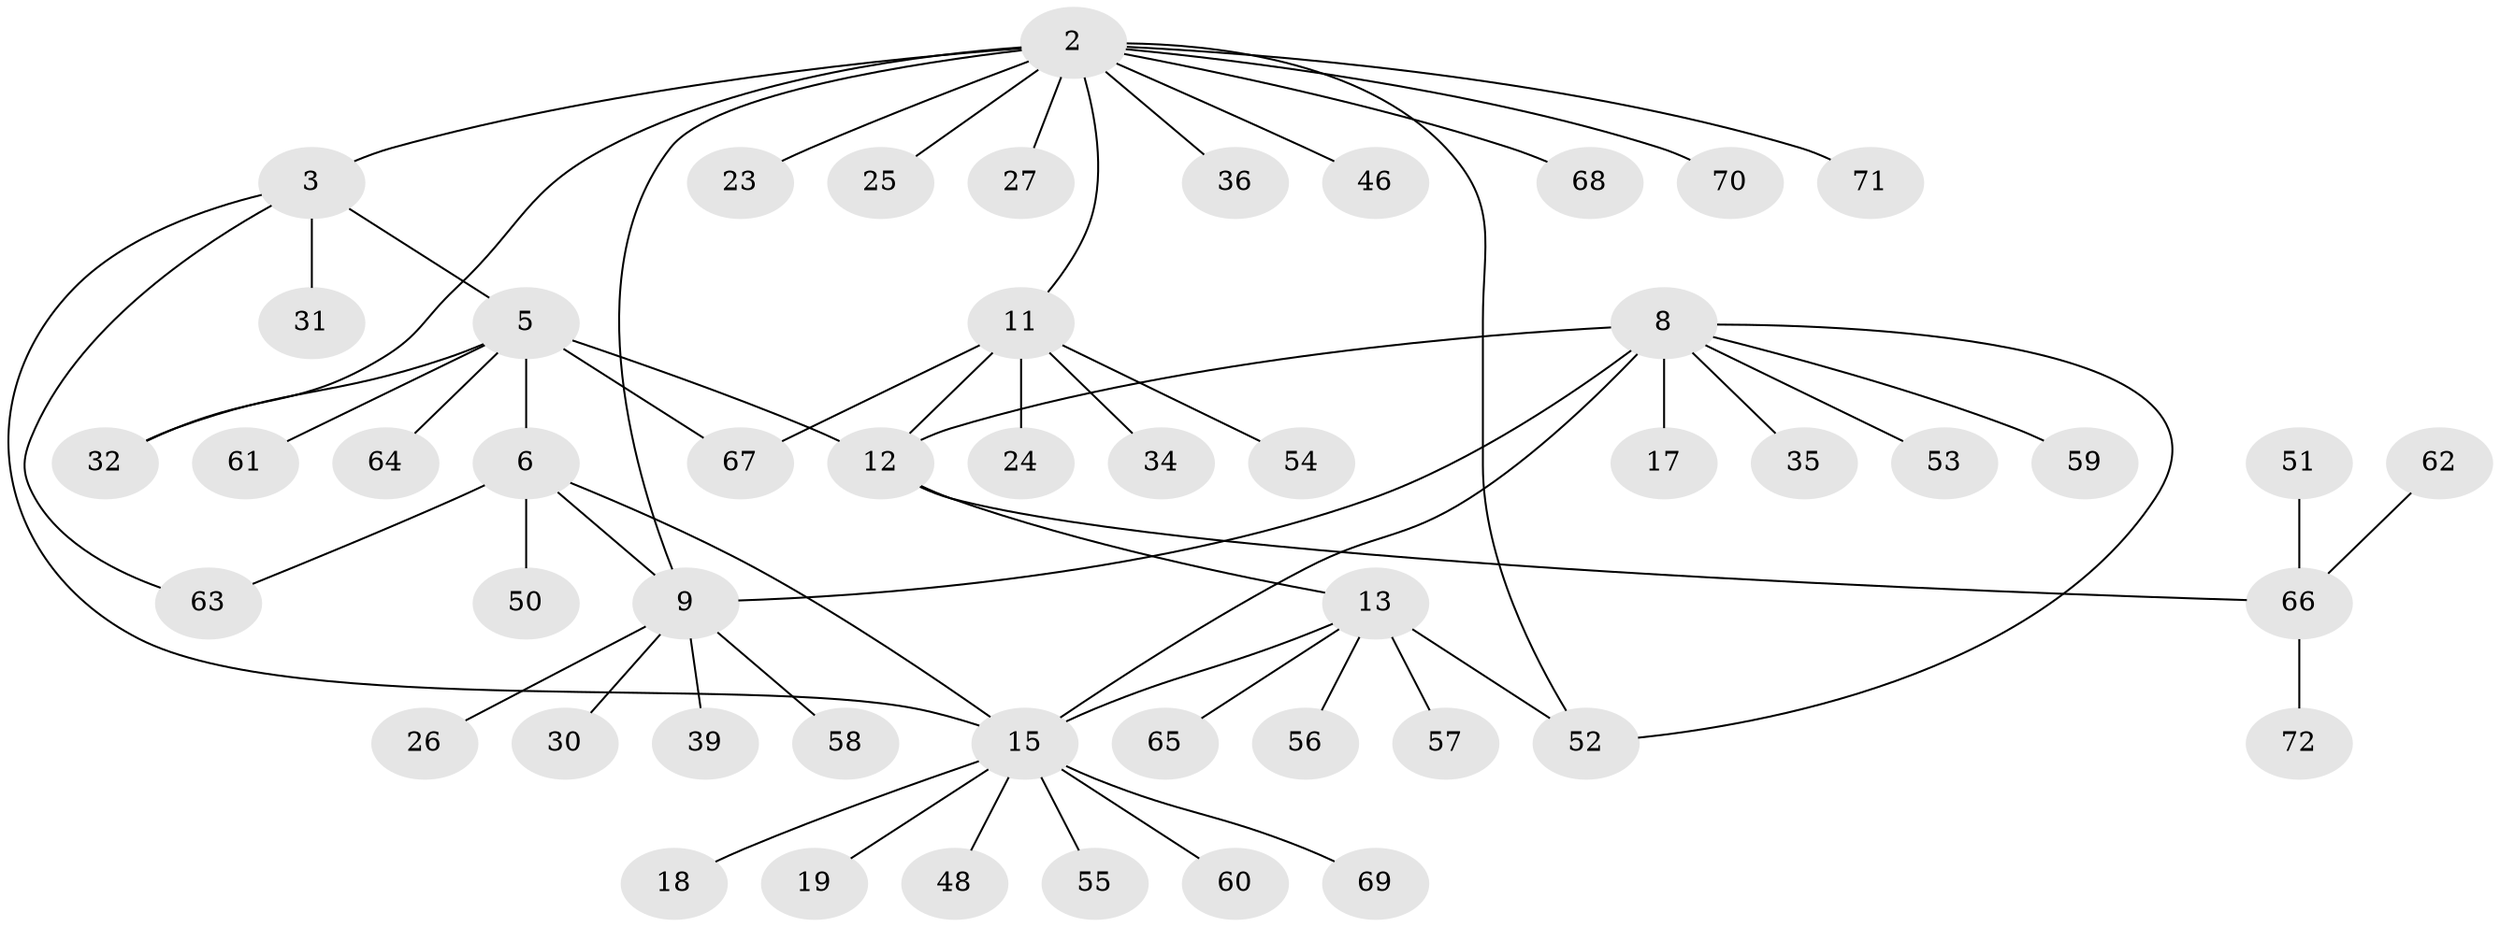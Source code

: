 // original degree distribution, {4: 0.06944444444444445, 14: 0.013888888888888888, 6: 0.027777777777777776, 8: 0.027777777777777776, 2: 0.19444444444444445, 3: 0.041666666666666664, 9: 0.013888888888888888, 7: 0.05555555555555555, 1: 0.5555555555555556}
// Generated by graph-tools (version 1.1) at 2025/57/03/04/25 21:57:36]
// undirected, 50 vertices, 60 edges
graph export_dot {
graph [start="1"]
  node [color=gray90,style=filled];
  2;
  3 [super="+1"];
  5;
  6 [super="+4"];
  8;
  9 [super="+7"];
  11;
  12 [super="+10"];
  13;
  15 [super="+14"];
  17;
  18;
  19;
  23;
  24 [super="+22"];
  25;
  26;
  27;
  30;
  31;
  32;
  34 [super="+33"];
  35;
  36;
  39;
  46 [super="+44"];
  48;
  50 [super="+38"];
  51;
  52 [super="+43+20"];
  53;
  54 [super="+41"];
  55;
  56;
  57;
  58 [super="+40"];
  59;
  60;
  61 [super="+42"];
  62;
  63 [super="+37"];
  64;
  65;
  66 [super="+49"];
  67 [super="+29"];
  68;
  69;
  70;
  71;
  72;
  2 -- 3 [weight=2];
  2 -- 9;
  2 -- 11;
  2 -- 23;
  2 -- 25;
  2 -- 27;
  2 -- 32;
  2 -- 36;
  2 -- 68;
  2 -- 70;
  2 -- 71;
  2 -- 52;
  2 -- 46;
  3 -- 5;
  3 -- 31;
  3 -- 63;
  3 -- 15;
  5 -- 6 [weight=2];
  5 -- 32;
  5 -- 64;
  5 -- 67;
  5 -- 12;
  5 -- 61;
  6 -- 9;
  6 -- 15;
  6 -- 63;
  6 -- 50;
  8 -- 9 [weight=2];
  8 -- 15;
  8 -- 17;
  8 -- 35;
  8 -- 53;
  8 -- 59;
  8 -- 12;
  8 -- 52;
  9 -- 26;
  9 -- 39;
  9 -- 30;
  9 -- 58;
  11 -- 12 [weight=2];
  11 -- 24;
  11 -- 67;
  11 -- 34;
  11 -- 54;
  12 -- 13;
  12 -- 66;
  13 -- 15 [weight=2];
  13 -- 56;
  13 -- 57;
  13 -- 65;
  13 -- 52 [weight=2];
  15 -- 55;
  15 -- 60;
  15 -- 48;
  15 -- 18;
  15 -- 19;
  15 -- 69;
  51 -- 66;
  62 -- 66;
  66 -- 72;
}

